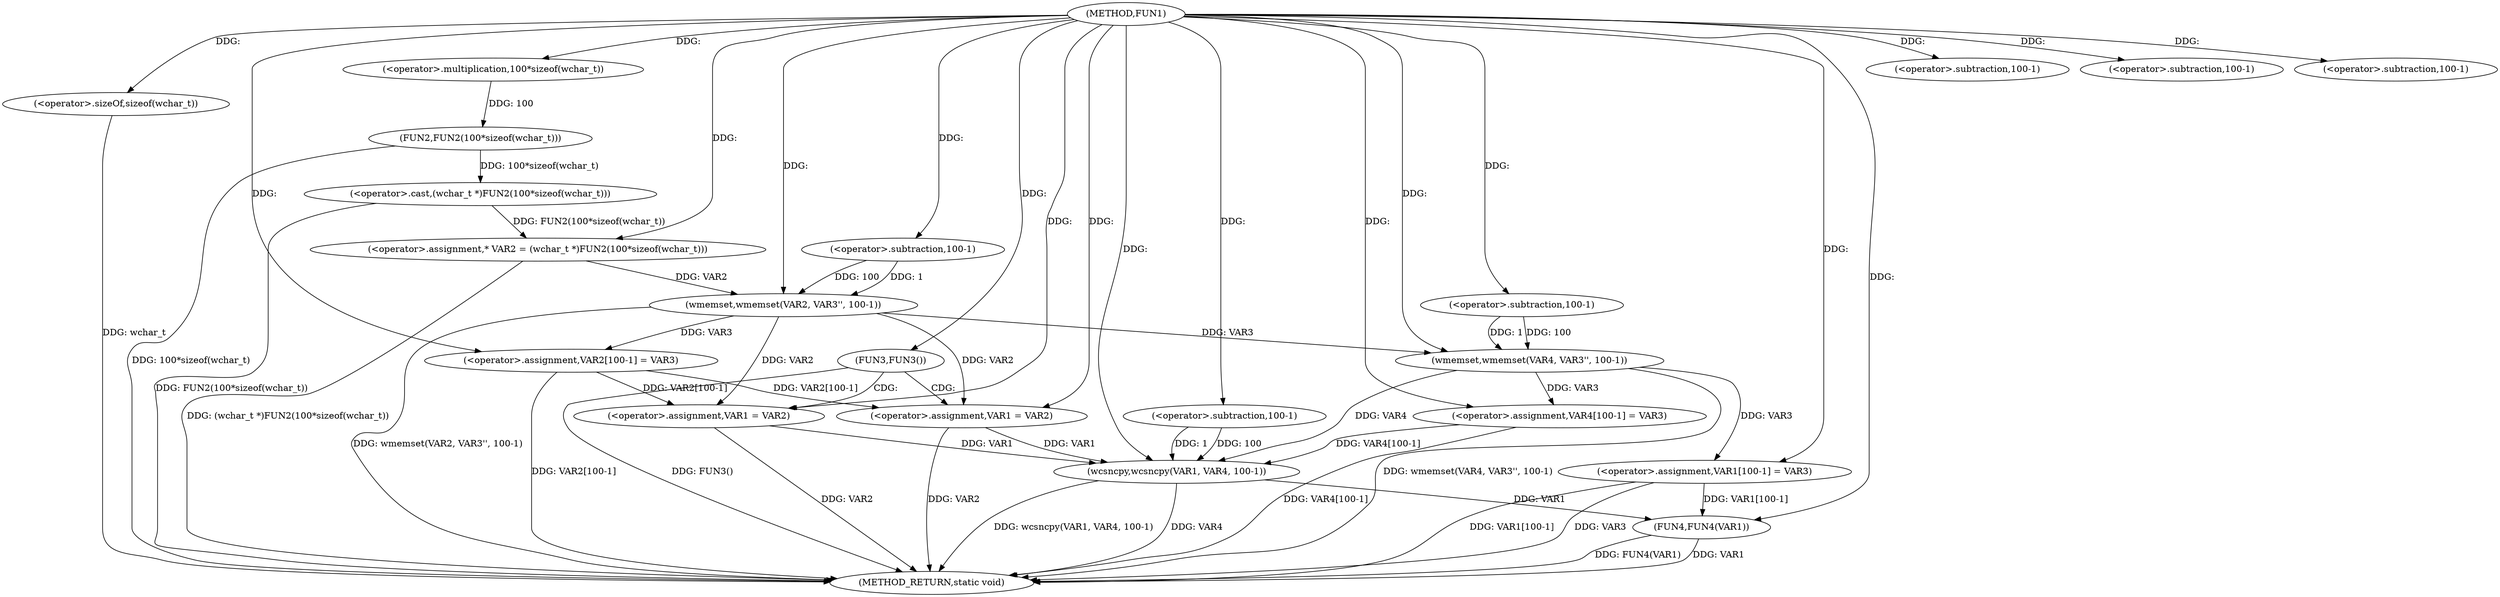 digraph FUN1 {  
"1000100" [label = "(METHOD,FUN1)" ]
"1000167" [label = "(METHOD_RETURN,static void)" ]
"1000104" [label = "(<operator>.assignment,* VAR2 = (wchar_t *)FUN2(100*sizeof(wchar_t)))" ]
"1000106" [label = "(<operator>.cast,(wchar_t *)FUN2(100*sizeof(wchar_t)))" ]
"1000108" [label = "(FUN2,FUN2(100*sizeof(wchar_t)))" ]
"1000109" [label = "(<operator>.multiplication,100*sizeof(wchar_t))" ]
"1000111" [label = "(<operator>.sizeOf,sizeof(wchar_t))" ]
"1000113" [label = "(wmemset,wmemset(VAR2, VAR3'', 100-1))" ]
"1000116" [label = "(<operator>.subtraction,100-1)" ]
"1000119" [label = "(<operator>.assignment,VAR2[100-1] = VAR3)" ]
"1000122" [label = "(<operator>.subtraction,100-1)" ]
"1000127" [label = "(FUN3,FUN3())" ]
"1000129" [label = "(<operator>.assignment,VAR1 = VAR2)" ]
"1000134" [label = "(<operator>.assignment,VAR1 = VAR2)" ]
"1000139" [label = "(wmemset,wmemset(VAR4, VAR3'', 100-1))" ]
"1000142" [label = "(<operator>.subtraction,100-1)" ]
"1000145" [label = "(<operator>.assignment,VAR4[100-1] = VAR3)" ]
"1000148" [label = "(<operator>.subtraction,100-1)" ]
"1000152" [label = "(wcsncpy,wcsncpy(VAR1, VAR4, 100-1))" ]
"1000155" [label = "(<operator>.subtraction,100-1)" ]
"1000158" [label = "(<operator>.assignment,VAR1[100-1] = VAR3)" ]
"1000161" [label = "(<operator>.subtraction,100-1)" ]
"1000165" [label = "(FUN4,FUN4(VAR1))" ]
  "1000158" -> "1000167"  [ label = "DDG: VAR1[100-1]"] 
  "1000158" -> "1000167"  [ label = "DDG: VAR3"] 
  "1000106" -> "1000167"  [ label = "DDG: FUN2(100*sizeof(wchar_t))"] 
  "1000139" -> "1000167"  [ label = "DDG: wmemset(VAR4, VAR3'', 100-1)"] 
  "1000127" -> "1000167"  [ label = "DDG: FUN3()"] 
  "1000111" -> "1000167"  [ label = "DDG: wchar_t"] 
  "1000152" -> "1000167"  [ label = "DDG: VAR4"] 
  "1000145" -> "1000167"  [ label = "DDG: VAR4[100-1]"] 
  "1000165" -> "1000167"  [ label = "DDG: VAR1"] 
  "1000152" -> "1000167"  [ label = "DDG: wcsncpy(VAR1, VAR4, 100-1)"] 
  "1000113" -> "1000167"  [ label = "DDG: wmemset(VAR2, VAR3'', 100-1)"] 
  "1000119" -> "1000167"  [ label = "DDG: VAR2[100-1]"] 
  "1000134" -> "1000167"  [ label = "DDG: VAR2"] 
  "1000104" -> "1000167"  [ label = "DDG: (wchar_t *)FUN2(100*sizeof(wchar_t))"] 
  "1000108" -> "1000167"  [ label = "DDG: 100*sizeof(wchar_t)"] 
  "1000129" -> "1000167"  [ label = "DDG: VAR2"] 
  "1000165" -> "1000167"  [ label = "DDG: FUN4(VAR1)"] 
  "1000106" -> "1000104"  [ label = "DDG: FUN2(100*sizeof(wchar_t))"] 
  "1000100" -> "1000104"  [ label = "DDG: "] 
  "1000108" -> "1000106"  [ label = "DDG: 100*sizeof(wchar_t)"] 
  "1000109" -> "1000108"  [ label = "DDG: 100"] 
  "1000100" -> "1000109"  [ label = "DDG: "] 
  "1000100" -> "1000111"  [ label = "DDG: "] 
  "1000104" -> "1000113"  [ label = "DDG: VAR2"] 
  "1000100" -> "1000113"  [ label = "DDG: "] 
  "1000116" -> "1000113"  [ label = "DDG: 100"] 
  "1000116" -> "1000113"  [ label = "DDG: 1"] 
  "1000100" -> "1000116"  [ label = "DDG: "] 
  "1000113" -> "1000119"  [ label = "DDG: VAR3"] 
  "1000100" -> "1000119"  [ label = "DDG: "] 
  "1000100" -> "1000122"  [ label = "DDG: "] 
  "1000100" -> "1000127"  [ label = "DDG: "] 
  "1000113" -> "1000129"  [ label = "DDG: VAR2"] 
  "1000119" -> "1000129"  [ label = "DDG: VAR2[100-1]"] 
  "1000100" -> "1000129"  [ label = "DDG: "] 
  "1000113" -> "1000134"  [ label = "DDG: VAR2"] 
  "1000119" -> "1000134"  [ label = "DDG: VAR2[100-1]"] 
  "1000100" -> "1000134"  [ label = "DDG: "] 
  "1000100" -> "1000139"  [ label = "DDG: "] 
  "1000113" -> "1000139"  [ label = "DDG: VAR3"] 
  "1000142" -> "1000139"  [ label = "DDG: 100"] 
  "1000142" -> "1000139"  [ label = "DDG: 1"] 
  "1000100" -> "1000142"  [ label = "DDG: "] 
  "1000139" -> "1000145"  [ label = "DDG: VAR3"] 
  "1000100" -> "1000145"  [ label = "DDG: "] 
  "1000100" -> "1000148"  [ label = "DDG: "] 
  "1000129" -> "1000152"  [ label = "DDG: VAR1"] 
  "1000134" -> "1000152"  [ label = "DDG: VAR1"] 
  "1000100" -> "1000152"  [ label = "DDG: "] 
  "1000139" -> "1000152"  [ label = "DDG: VAR4"] 
  "1000145" -> "1000152"  [ label = "DDG: VAR4[100-1]"] 
  "1000155" -> "1000152"  [ label = "DDG: 100"] 
  "1000155" -> "1000152"  [ label = "DDG: 1"] 
  "1000100" -> "1000155"  [ label = "DDG: "] 
  "1000100" -> "1000158"  [ label = "DDG: "] 
  "1000139" -> "1000158"  [ label = "DDG: VAR3"] 
  "1000100" -> "1000161"  [ label = "DDG: "] 
  "1000158" -> "1000165"  [ label = "DDG: VAR1[100-1]"] 
  "1000152" -> "1000165"  [ label = "DDG: VAR1"] 
  "1000100" -> "1000165"  [ label = "DDG: "] 
  "1000127" -> "1000129"  [ label = "CDG: "] 
  "1000127" -> "1000134"  [ label = "CDG: "] 
}
